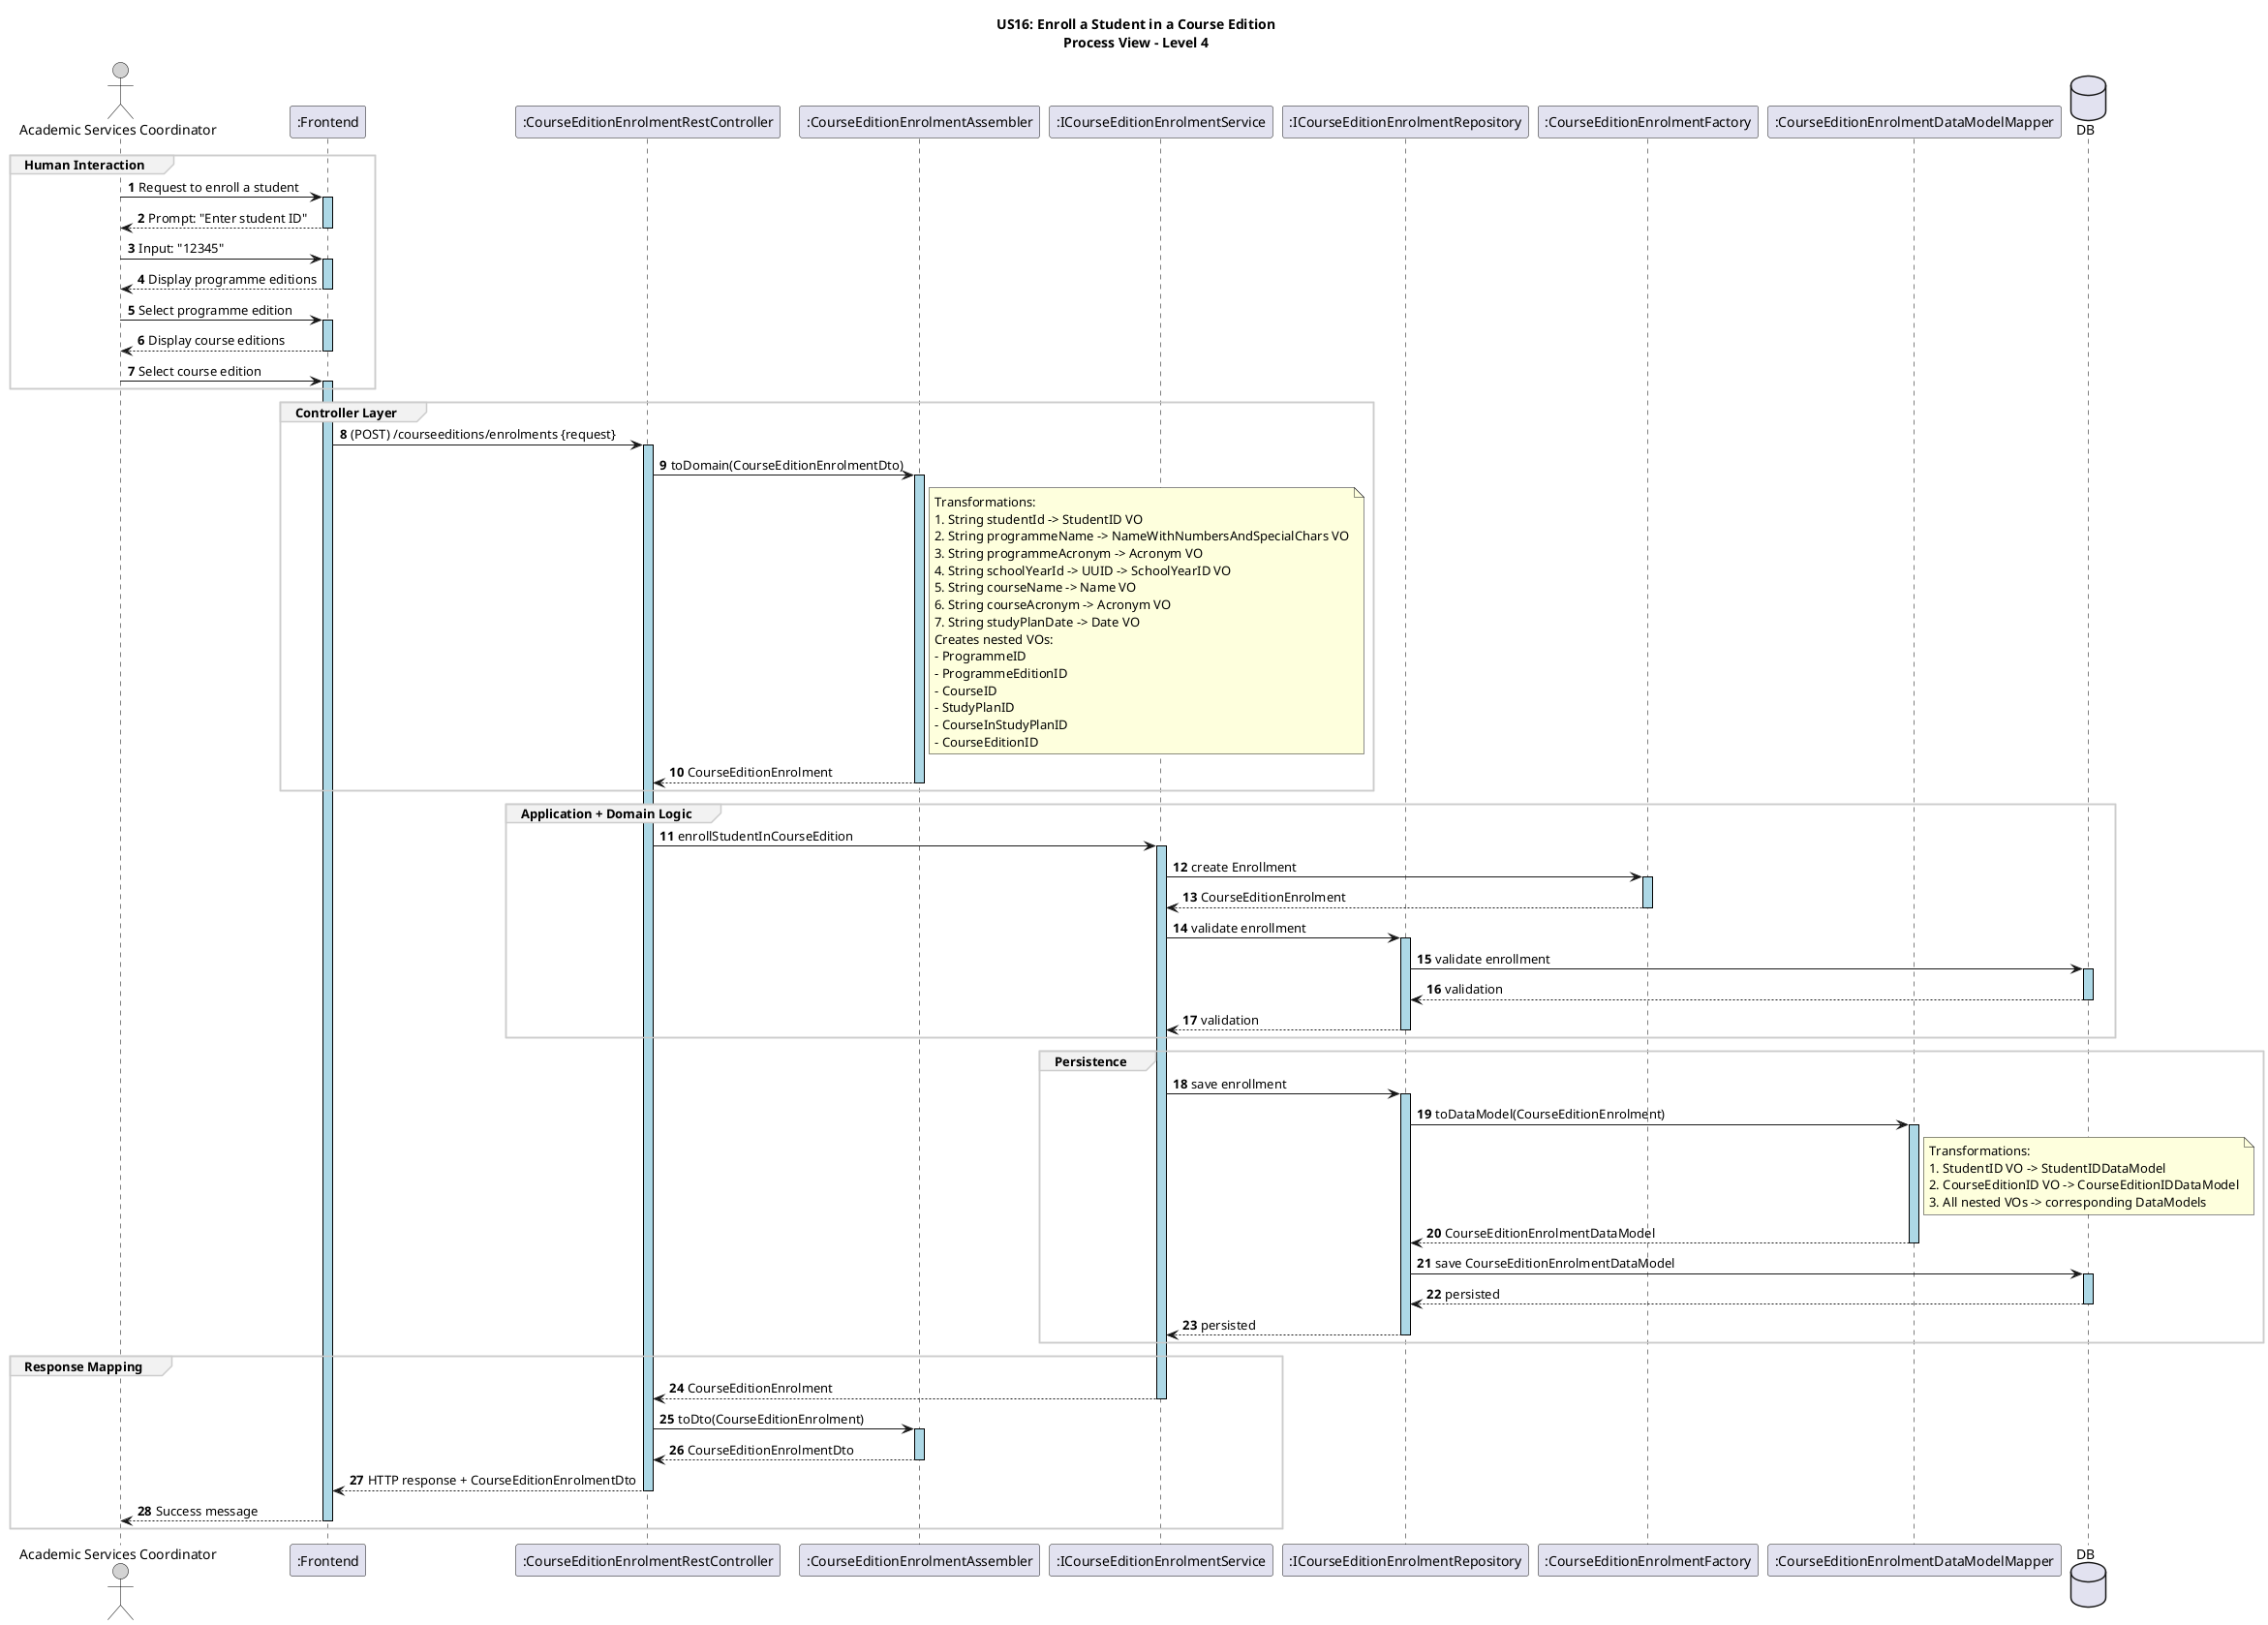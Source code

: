 @startuml

title US16: Enroll a Student in a Course Edition\nProcess View – Level 4

autonumber
skinparam sequence {
    LifelineBorderColor black
    LifelineBackgroundColor LightBlue
    ActorBorderColor black
    ActorBackgroundColor LightGray
    GroupBorderColor #cccccc
    GroupBackgroundColor #f2f2f2
}

actor "Academic Services Coordinator" as ASC
participant ":Frontend" as UI
participant ":CourseEditionEnrolmentRestController" as Controller
participant ":CourseEditionEnrolmentAssembler" as Assembler
participant ":ICourseEditionEnrolmentService" as Service
participant ":ICourseEditionEnrolmentRepository" as Repository
participant ":CourseEditionEnrolmentFactory" as Factory
participant ":CourseEditionEnrolmentDataModelMapper" as DataModelMapper
database "DB" as SpringDataRepo

group Human Interaction
ASC -> UI ++: Request to enroll a student
UI --> ASC --: Prompt: "Enter student ID"
ASC -> UI ++: Input: "12345"
UI --> ASC --: Display programme editions
ASC -> UI ++: Select programme edition
UI --> ASC --: Display course editions
ASC -> UI ++: Select course edition
end group

group Controller Layer
UI -> Controller ++: (POST) /courseeditions/enrolments {request}
Controller -> Assembler ++: toDomain(CourseEditionEnrolmentDto)
note right of Assembler
  Transformations:
  1. String studentId -> StudentID VO
  2. String programmeName -> NameWithNumbersAndSpecialChars VO
  3. String programmeAcronym -> Acronym VO
  4. String schoolYearId -> UUID -> SchoolYearID VO
  5. String courseName -> Name VO
  6. String courseAcronym -> Acronym VO
  7. String studyPlanDate -> Date VO
  Creates nested VOs:
  - ProgrammeID
  - ProgrammeEditionID
  - CourseID
  - StudyPlanID
  - CourseInStudyPlanID
  - CourseEditionID
end note
Assembler --> Controller --: CourseEditionEnrolment
end group

group Application + Domain Logic
Controller -> Service ++: enrollStudentInCourseEdition
Service -> Factory ++: create Enrollment
Factory --> Service --: CourseEditionEnrolment
Service -> Repository ++: validate enrollment
Repository -> SpringDataRepo ++: validate enrollment
SpringDataRepo --> Repository --: validation
Repository --> Service --: validation
end group

group Persistence
Service -> Repository ++: save enrollment
Repository -> DataModelMapper ++: toDataModel(CourseEditionEnrolment)
note right of DataModelMapper
  Transformations:
  1. StudentID VO -> StudentIDDataModel
  2. CourseEditionID VO -> CourseEditionIDDataModel
  3. All nested VOs -> corresponding DataModels
end note
DataModelMapper --> Repository --: CourseEditionEnrolmentDataModel
Repository -> SpringDataRepo ++: save CourseEditionEnrolmentDataModel
SpringDataRepo --> Repository --: persisted
Repository --> Service --: persisted
end group

group Response Mapping
Service --> Controller --: CourseEditionEnrolment
Controller -> Assembler ++: toDto(CourseEditionEnrolment)
Assembler --> Controller --: CourseEditionEnrolmentDto
Controller --> UI --: HTTP response + CourseEditionEnrolmentDto
UI --> ASC --: Success message
end group

@enduml
